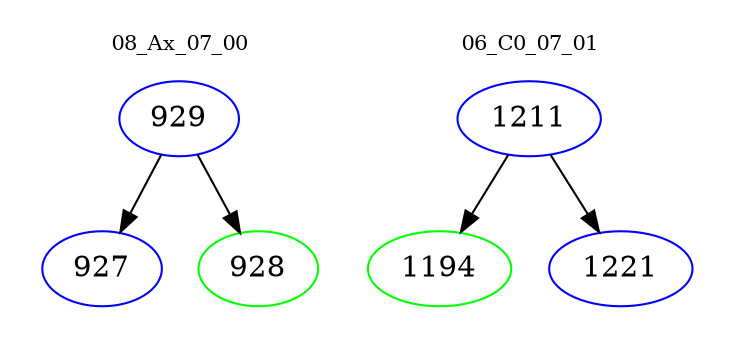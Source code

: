 digraph{
subgraph cluster_0 {
color = white
label = "08_Ax_07_00";
fontsize=10;
T0_929 [label="929", color="blue"]
T0_929 -> T0_927 [color="black"]
T0_927 [label="927", color="blue"]
T0_929 -> T0_928 [color="black"]
T0_928 [label="928", color="green"]
}
subgraph cluster_1 {
color = white
label = "06_C0_07_01";
fontsize=10;
T1_1211 [label="1211", color="blue"]
T1_1211 -> T1_1194 [color="black"]
T1_1194 [label="1194", color="green"]
T1_1211 -> T1_1221 [color="black"]
T1_1221 [label="1221", color="blue"]
}
}
